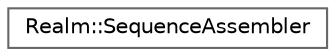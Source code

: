 digraph "Graphical Class Hierarchy"
{
 // LATEX_PDF_SIZE
  bgcolor="transparent";
  edge [fontname=Helvetica,fontsize=10,labelfontname=Helvetica,labelfontsize=10];
  node [fontname=Helvetica,fontsize=10,shape=box,height=0.2,width=0.4];
  rankdir="LR";
  Node0 [id="Node000000",label="Realm::SequenceAssembler",height=0.2,width=0.4,color="grey40", fillcolor="white", style="filled",URL="$classRealm_1_1SequenceAssembler.html",tooltip=" "];
}
